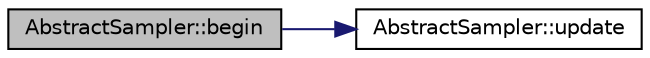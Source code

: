digraph "AbstractSampler::begin"
{
  edge [fontname="Helvetica",fontsize="10",labelfontname="Helvetica",labelfontsize="10"];
  node [fontname="Helvetica",fontsize="10",shape=record];
  rankdir="LR";
  Node2 [label="AbstractSampler::begin",height=0.2,width=0.4,color="black", fillcolor="grey75", style="filled", fontcolor="black"];
  Node2 -> Node3 [color="midnightblue",fontsize="10",style="solid",fontname="Helvetica"];
  Node3 [label="AbstractSampler::update",height=0.2,width=0.4,color="black", fillcolor="white", style="filled",URL="$classAbstractSampler.html#aa65fa515177ed8cb6364907ba65e845f",tooltip="Update - must be implemented in derived classes. "];
}
